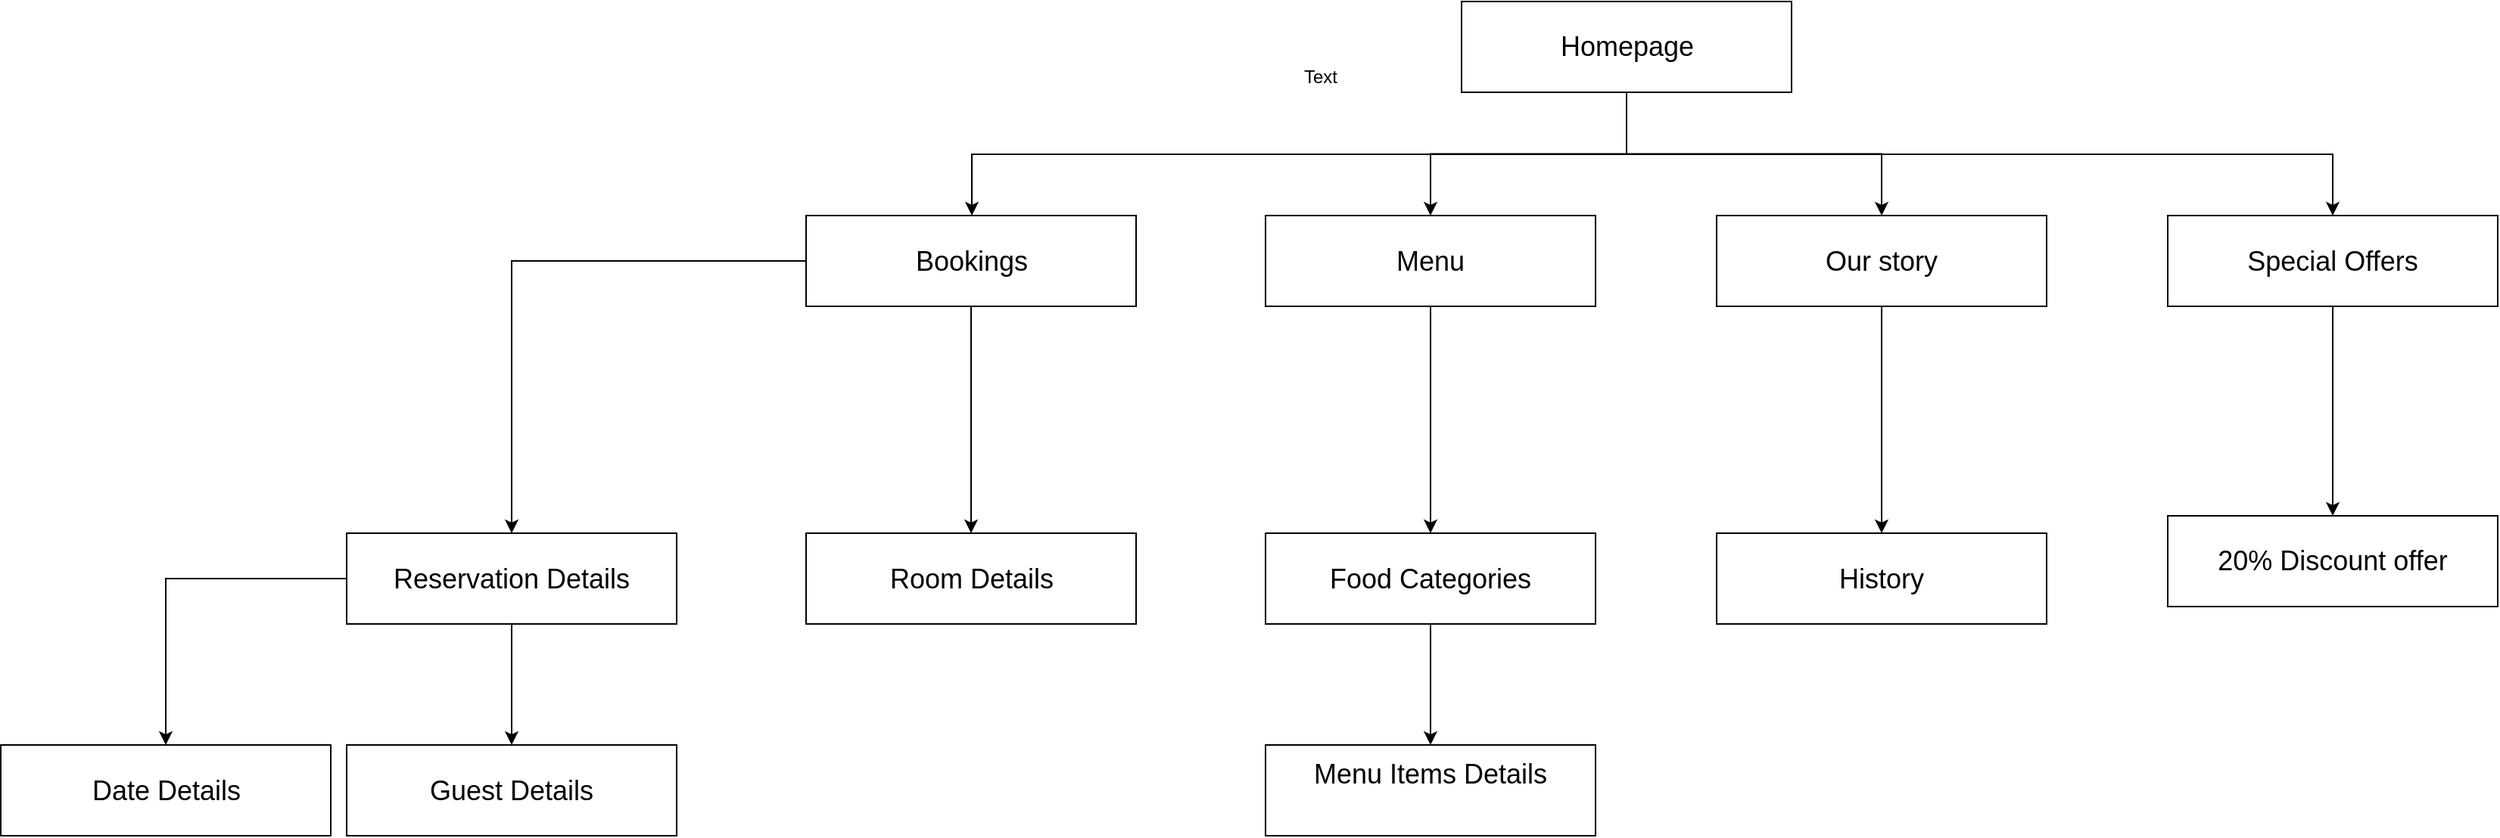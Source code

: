 <mxfile version="12.3.1" type="github" pages="1"><diagram id="TiN9DOlQu4MXDHOhGeFR" name="Page-1"><mxGraphModel dx="3147" dy="750" grid="0" gridSize="10" guides="1" tooltips="1" connect="1" arrows="1" fold="1" page="1" pageScale="1" pageWidth="850" pageHeight="1100" math="0" shadow="0"><root><mxCell id="0"/><mxCell id="1" parent="0"/><mxCell id="ElHiTsukQc-CxTB4cNB7-18" value="" style="edgeStyle=orthogonalEdgeStyle;rounded=0;orthogonalLoop=1;jettySize=auto;html=1;" edge="1" parent="1" source="ElHiTsukQc-CxTB4cNB7-10" target="ElHiTsukQc-CxTB4cNB7-17"><mxGeometry relative="1" as="geometry"/></mxCell><mxCell id="ElHiTsukQc-CxTB4cNB7-20" value="" style="edgeStyle=orthogonalEdgeStyle;rounded=0;orthogonalLoop=1;jettySize=auto;html=1;" edge="1" parent="1" source="ElHiTsukQc-CxTB4cNB7-10" target="ElHiTsukQc-CxTB4cNB7-19"><mxGeometry relative="1" as="geometry"/></mxCell><mxCell id="ElHiTsukQc-CxTB4cNB7-24" value="" style="edgeStyle=orthogonalEdgeStyle;rounded=0;orthogonalLoop=1;jettySize=auto;html=1;" edge="1" parent="1" source="ElHiTsukQc-CxTB4cNB7-10" target="ElHiTsukQc-CxTB4cNB7-23"><mxGeometry relative="1" as="geometry"><Array as="points"><mxPoint x="223" y="178"/><mxPoint x="690" y="178"/></Array></mxGeometry></mxCell><mxCell id="ElHiTsukQc-CxTB4cNB7-28" value="" style="edgeStyle=orthogonalEdgeStyle;rounded=0;orthogonalLoop=1;jettySize=auto;html=1;" edge="1" parent="1" source="ElHiTsukQc-CxTB4cNB7-10" target="ElHiTsukQc-CxTB4cNB7-27"><mxGeometry relative="1" as="geometry"><Array as="points"><mxPoint x="223" y="178"/><mxPoint x="-209" y="178"/></Array></mxGeometry></mxCell><mxCell id="ElHiTsukQc-CxTB4cNB7-10" value="&lt;font style=&quot;font-size: 18px&quot;&gt;Homepage&lt;/font&gt;" style="rounded=0;whiteSpace=wrap;html=1;" vertex="1" parent="1"><mxGeometry x="114.5" y="77" width="218" height="60" as="geometry"/></mxCell><mxCell id="ElHiTsukQc-CxTB4cNB7-30" value="" style="edgeStyle=orthogonalEdgeStyle;rounded=0;orthogonalLoop=1;jettySize=auto;html=1;" edge="1" parent="1" source="ElHiTsukQc-CxTB4cNB7-27" target="ElHiTsukQc-CxTB4cNB7-29"><mxGeometry relative="1" as="geometry"/></mxCell><mxCell id="ElHiTsukQc-CxTB4cNB7-34" value="" style="edgeStyle=orthogonalEdgeStyle;rounded=0;orthogonalLoop=1;jettySize=auto;html=1;" edge="1" parent="1" source="ElHiTsukQc-CxTB4cNB7-27" target="ElHiTsukQc-CxTB4cNB7-33"><mxGeometry relative="1" as="geometry"/></mxCell><mxCell id="ElHiTsukQc-CxTB4cNB7-27" value="&lt;font style=&quot;font-size: 18px&quot;&gt;Bookings&lt;/font&gt;" style="rounded=0;whiteSpace=wrap;html=1;" vertex="1" parent="1"><mxGeometry x="-318.5" y="218.5" width="218" height="60" as="geometry"/></mxCell><mxCell id="ElHiTsukQc-CxTB4cNB7-36" value="" style="edgeStyle=orthogonalEdgeStyle;rounded=0;orthogonalLoop=1;jettySize=auto;html=1;" edge="1" parent="1" source="ElHiTsukQc-CxTB4cNB7-33" target="ElHiTsukQc-CxTB4cNB7-35"><mxGeometry relative="1" as="geometry"/></mxCell><mxCell id="ElHiTsukQc-CxTB4cNB7-38" value="" style="edgeStyle=orthogonalEdgeStyle;rounded=0;orthogonalLoop=1;jettySize=auto;html=1;" edge="1" parent="1" source="ElHiTsukQc-CxTB4cNB7-33" target="ElHiTsukQc-CxTB4cNB7-37"><mxGeometry relative="1" as="geometry"/></mxCell><mxCell id="ElHiTsukQc-CxTB4cNB7-33" value="&lt;font style=&quot;font-size: 18px&quot;&gt;Reservation Details&lt;/font&gt;" style="rounded=0;whiteSpace=wrap;html=1;" vertex="1" parent="1"><mxGeometry x="-622" y="428.5" width="218" height="60" as="geometry"/></mxCell><mxCell id="ElHiTsukQc-CxTB4cNB7-37" value="&lt;font style=&quot;font-size: 18px&quot;&gt;Date Details&lt;/font&gt;" style="rounded=0;whiteSpace=wrap;html=1;" vertex="1" parent="1"><mxGeometry x="-850.5" y="568.5" width="218" height="60" as="geometry"/></mxCell><mxCell id="ElHiTsukQc-CxTB4cNB7-35" value="&lt;font style=&quot;font-size: 18px&quot;&gt;Guest Details&lt;/font&gt;" style="rounded=0;whiteSpace=wrap;html=1;" vertex="1" parent="1"><mxGeometry x="-622" y="568.5" width="218" height="60" as="geometry"/></mxCell><mxCell id="ElHiTsukQc-CxTB4cNB7-29" value="&lt;font style=&quot;font-size: 18px&quot;&gt;Room Details&lt;/font&gt;" style="rounded=0;whiteSpace=wrap;html=1;" vertex="1" parent="1"><mxGeometry x="-318.5" y="428.5" width="218" height="60" as="geometry"/></mxCell><mxCell id="ElHiTsukQc-CxTB4cNB7-26" value="" style="edgeStyle=orthogonalEdgeStyle;rounded=0;orthogonalLoop=1;jettySize=auto;html=1;" edge="1" parent="1" source="ElHiTsukQc-CxTB4cNB7-23" target="ElHiTsukQc-CxTB4cNB7-25"><mxGeometry relative="1" as="geometry"/></mxCell><mxCell id="ElHiTsukQc-CxTB4cNB7-23" value="&lt;font style=&quot;font-size: 18px&quot;&gt;Special Offers&lt;/font&gt;" style="rounded=0;whiteSpace=wrap;html=1;" vertex="1" parent="1"><mxGeometry x="581" y="218.5" width="218" height="60" as="geometry"/></mxCell><mxCell id="ElHiTsukQc-CxTB4cNB7-25" value="&lt;font style=&quot;font-size: 18px&quot;&gt;20% Discount offer&lt;/font&gt;" style="rounded=0;whiteSpace=wrap;html=1;" vertex="1" parent="1"><mxGeometry x="581" y="417" width="218" height="60" as="geometry"/></mxCell><mxCell id="ElHiTsukQc-CxTB4cNB7-22" value="" style="edgeStyle=orthogonalEdgeStyle;rounded=0;orthogonalLoop=1;jettySize=auto;html=1;" edge="1" parent="1" source="ElHiTsukQc-CxTB4cNB7-19" target="ElHiTsukQc-CxTB4cNB7-21"><mxGeometry relative="1" as="geometry"/></mxCell><mxCell id="ElHiTsukQc-CxTB4cNB7-19" value="&lt;font style=&quot;font-size: 18px&quot;&gt;Menu&lt;/font&gt;" style="rounded=0;whiteSpace=wrap;html=1;" vertex="1" parent="1"><mxGeometry x="-15" y="218.5" width="218" height="60" as="geometry"/></mxCell><mxCell id="ElHiTsukQc-CxTB4cNB7-40" value="" style="edgeStyle=orthogonalEdgeStyle;rounded=0;orthogonalLoop=1;jettySize=auto;html=1;" edge="1" parent="1" source="ElHiTsukQc-CxTB4cNB7-21" target="ElHiTsukQc-CxTB4cNB7-39"><mxGeometry relative="1" as="geometry"/></mxCell><mxCell id="ElHiTsukQc-CxTB4cNB7-21" value="&lt;font style=&quot;font-size: 18px&quot;&gt;Food Categories&lt;/font&gt;" style="rounded=0;whiteSpace=wrap;html=1;" vertex="1" parent="1"><mxGeometry x="-15" y="428.5" width="218" height="60" as="geometry"/></mxCell><mxCell id="ElHiTsukQc-CxTB4cNB7-39" value="&lt;font style=&quot;font-size: 18px&quot;&gt;Menu Items Details&lt;br&gt;&lt;br&gt;&lt;/font&gt;" style="rounded=0;whiteSpace=wrap;html=1;" vertex="1" parent="1"><mxGeometry x="-15" y="568.5" width="218" height="60" as="geometry"/></mxCell><mxCell id="ElHiTsukQc-CxTB4cNB7-32" value="" style="edgeStyle=orthogonalEdgeStyle;rounded=0;orthogonalLoop=1;jettySize=auto;html=1;" edge="1" parent="1" source="ElHiTsukQc-CxTB4cNB7-17" target="ElHiTsukQc-CxTB4cNB7-31"><mxGeometry relative="1" as="geometry"/></mxCell><mxCell id="ElHiTsukQc-CxTB4cNB7-17" value="&lt;font style=&quot;font-size: 18px&quot;&gt;Our story&lt;/font&gt;" style="rounded=0;whiteSpace=wrap;html=1;" vertex="1" parent="1"><mxGeometry x="283" y="218.5" width="218" height="60" as="geometry"/></mxCell><mxCell id="ElHiTsukQc-CxTB4cNB7-31" value="&lt;font style=&quot;font-size: 18px&quot;&gt;History&lt;/font&gt;" style="rounded=0;whiteSpace=wrap;html=1;" vertex="1" parent="1"><mxGeometry x="283" y="428.5" width="218" height="60" as="geometry"/></mxCell><mxCell id="ElHiTsukQc-CxTB4cNB7-41" value="Text" style="text;html=1;align=center;verticalAlign=middle;resizable=0;points=[];;autosize=1;" vertex="1" parent="1"><mxGeometry x="5" y="118" width="32" height="18" as="geometry"/></mxCell></root></mxGraphModel></diagram></mxfile>